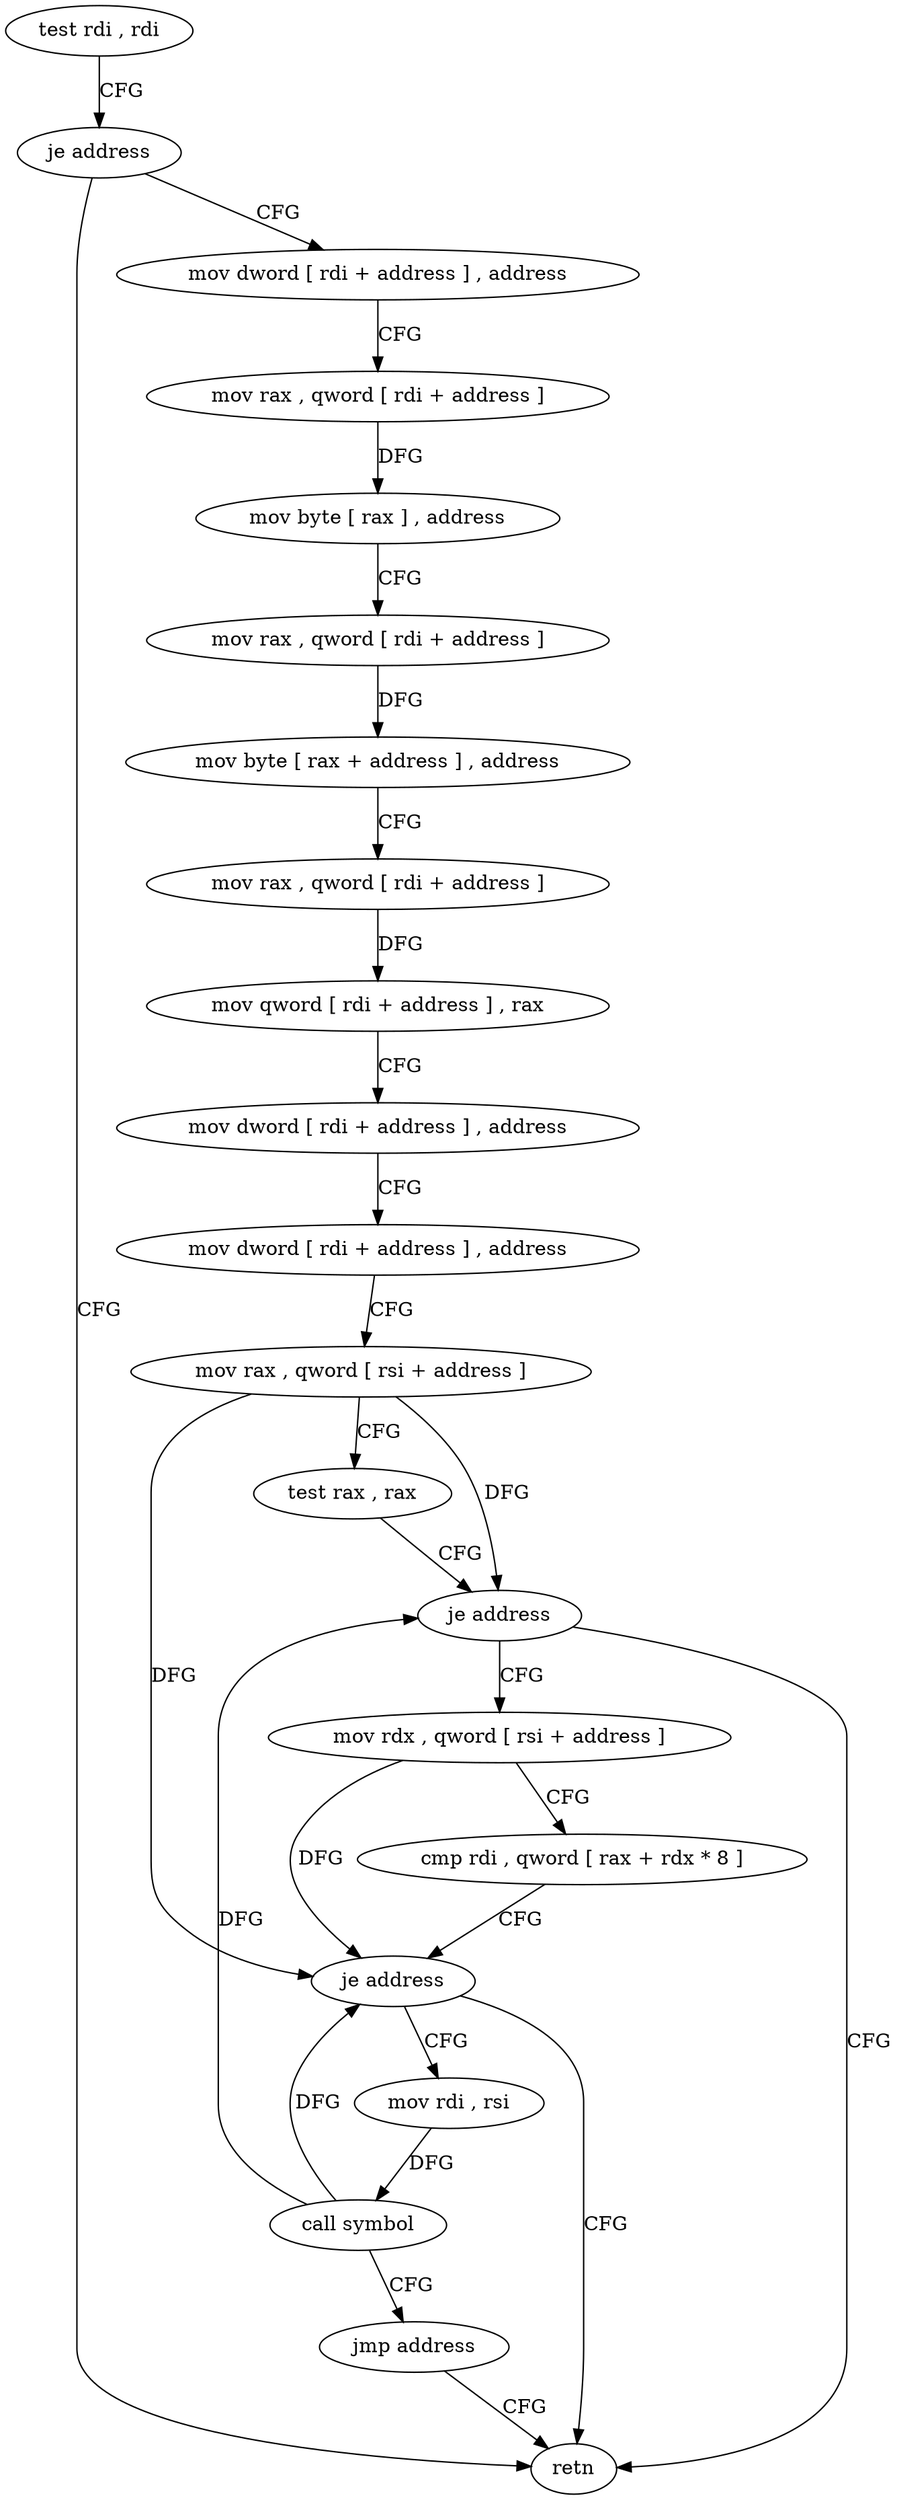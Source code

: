 digraph "func" {
"125430" [label = "test rdi , rdi" ]
"125433" [label = "je address" ]
"125498" [label = "retn" ]
"125435" [label = "mov dword [ rdi + address ] , address" ]
"125442" [label = "mov rax , qword [ rdi + address ]" ]
"125446" [label = "mov byte [ rax ] , address" ]
"125449" [label = "mov rax , qword [ rdi + address ]" ]
"125453" [label = "mov byte [ rax + address ] , address" ]
"125457" [label = "mov rax , qword [ rdi + address ]" ]
"125461" [label = "mov qword [ rdi + address ] , rax" ]
"125465" [label = "mov dword [ rdi + address ] , address" ]
"125472" [label = "mov dword [ rdi + address ] , address" ]
"125479" [label = "mov rax , qword [ rsi + address ]" ]
"125483" [label = "test rax , rax" ]
"125486" [label = "je address" ]
"125488" [label = "mov rdx , qword [ rsi + address ]" ]
"125492" [label = "cmp rdi , qword [ rax + rdx * 8 ]" ]
"125496" [label = "je address" ]
"125500" [label = "mov rdi , rsi" ]
"125503" [label = "call symbol" ]
"125508" [label = "jmp address" ]
"125430" -> "125433" [ label = "CFG" ]
"125433" -> "125498" [ label = "CFG" ]
"125433" -> "125435" [ label = "CFG" ]
"125435" -> "125442" [ label = "CFG" ]
"125442" -> "125446" [ label = "DFG" ]
"125446" -> "125449" [ label = "CFG" ]
"125449" -> "125453" [ label = "DFG" ]
"125453" -> "125457" [ label = "CFG" ]
"125457" -> "125461" [ label = "DFG" ]
"125461" -> "125465" [ label = "CFG" ]
"125465" -> "125472" [ label = "CFG" ]
"125472" -> "125479" [ label = "CFG" ]
"125479" -> "125483" [ label = "CFG" ]
"125479" -> "125486" [ label = "DFG" ]
"125479" -> "125496" [ label = "DFG" ]
"125483" -> "125486" [ label = "CFG" ]
"125486" -> "125498" [ label = "CFG" ]
"125486" -> "125488" [ label = "CFG" ]
"125488" -> "125492" [ label = "CFG" ]
"125488" -> "125496" [ label = "DFG" ]
"125492" -> "125496" [ label = "CFG" ]
"125496" -> "125500" [ label = "CFG" ]
"125496" -> "125498" [ label = "CFG" ]
"125500" -> "125503" [ label = "DFG" ]
"125503" -> "125508" [ label = "CFG" ]
"125503" -> "125486" [ label = "DFG" ]
"125503" -> "125496" [ label = "DFG" ]
"125508" -> "125498" [ label = "CFG" ]
}
